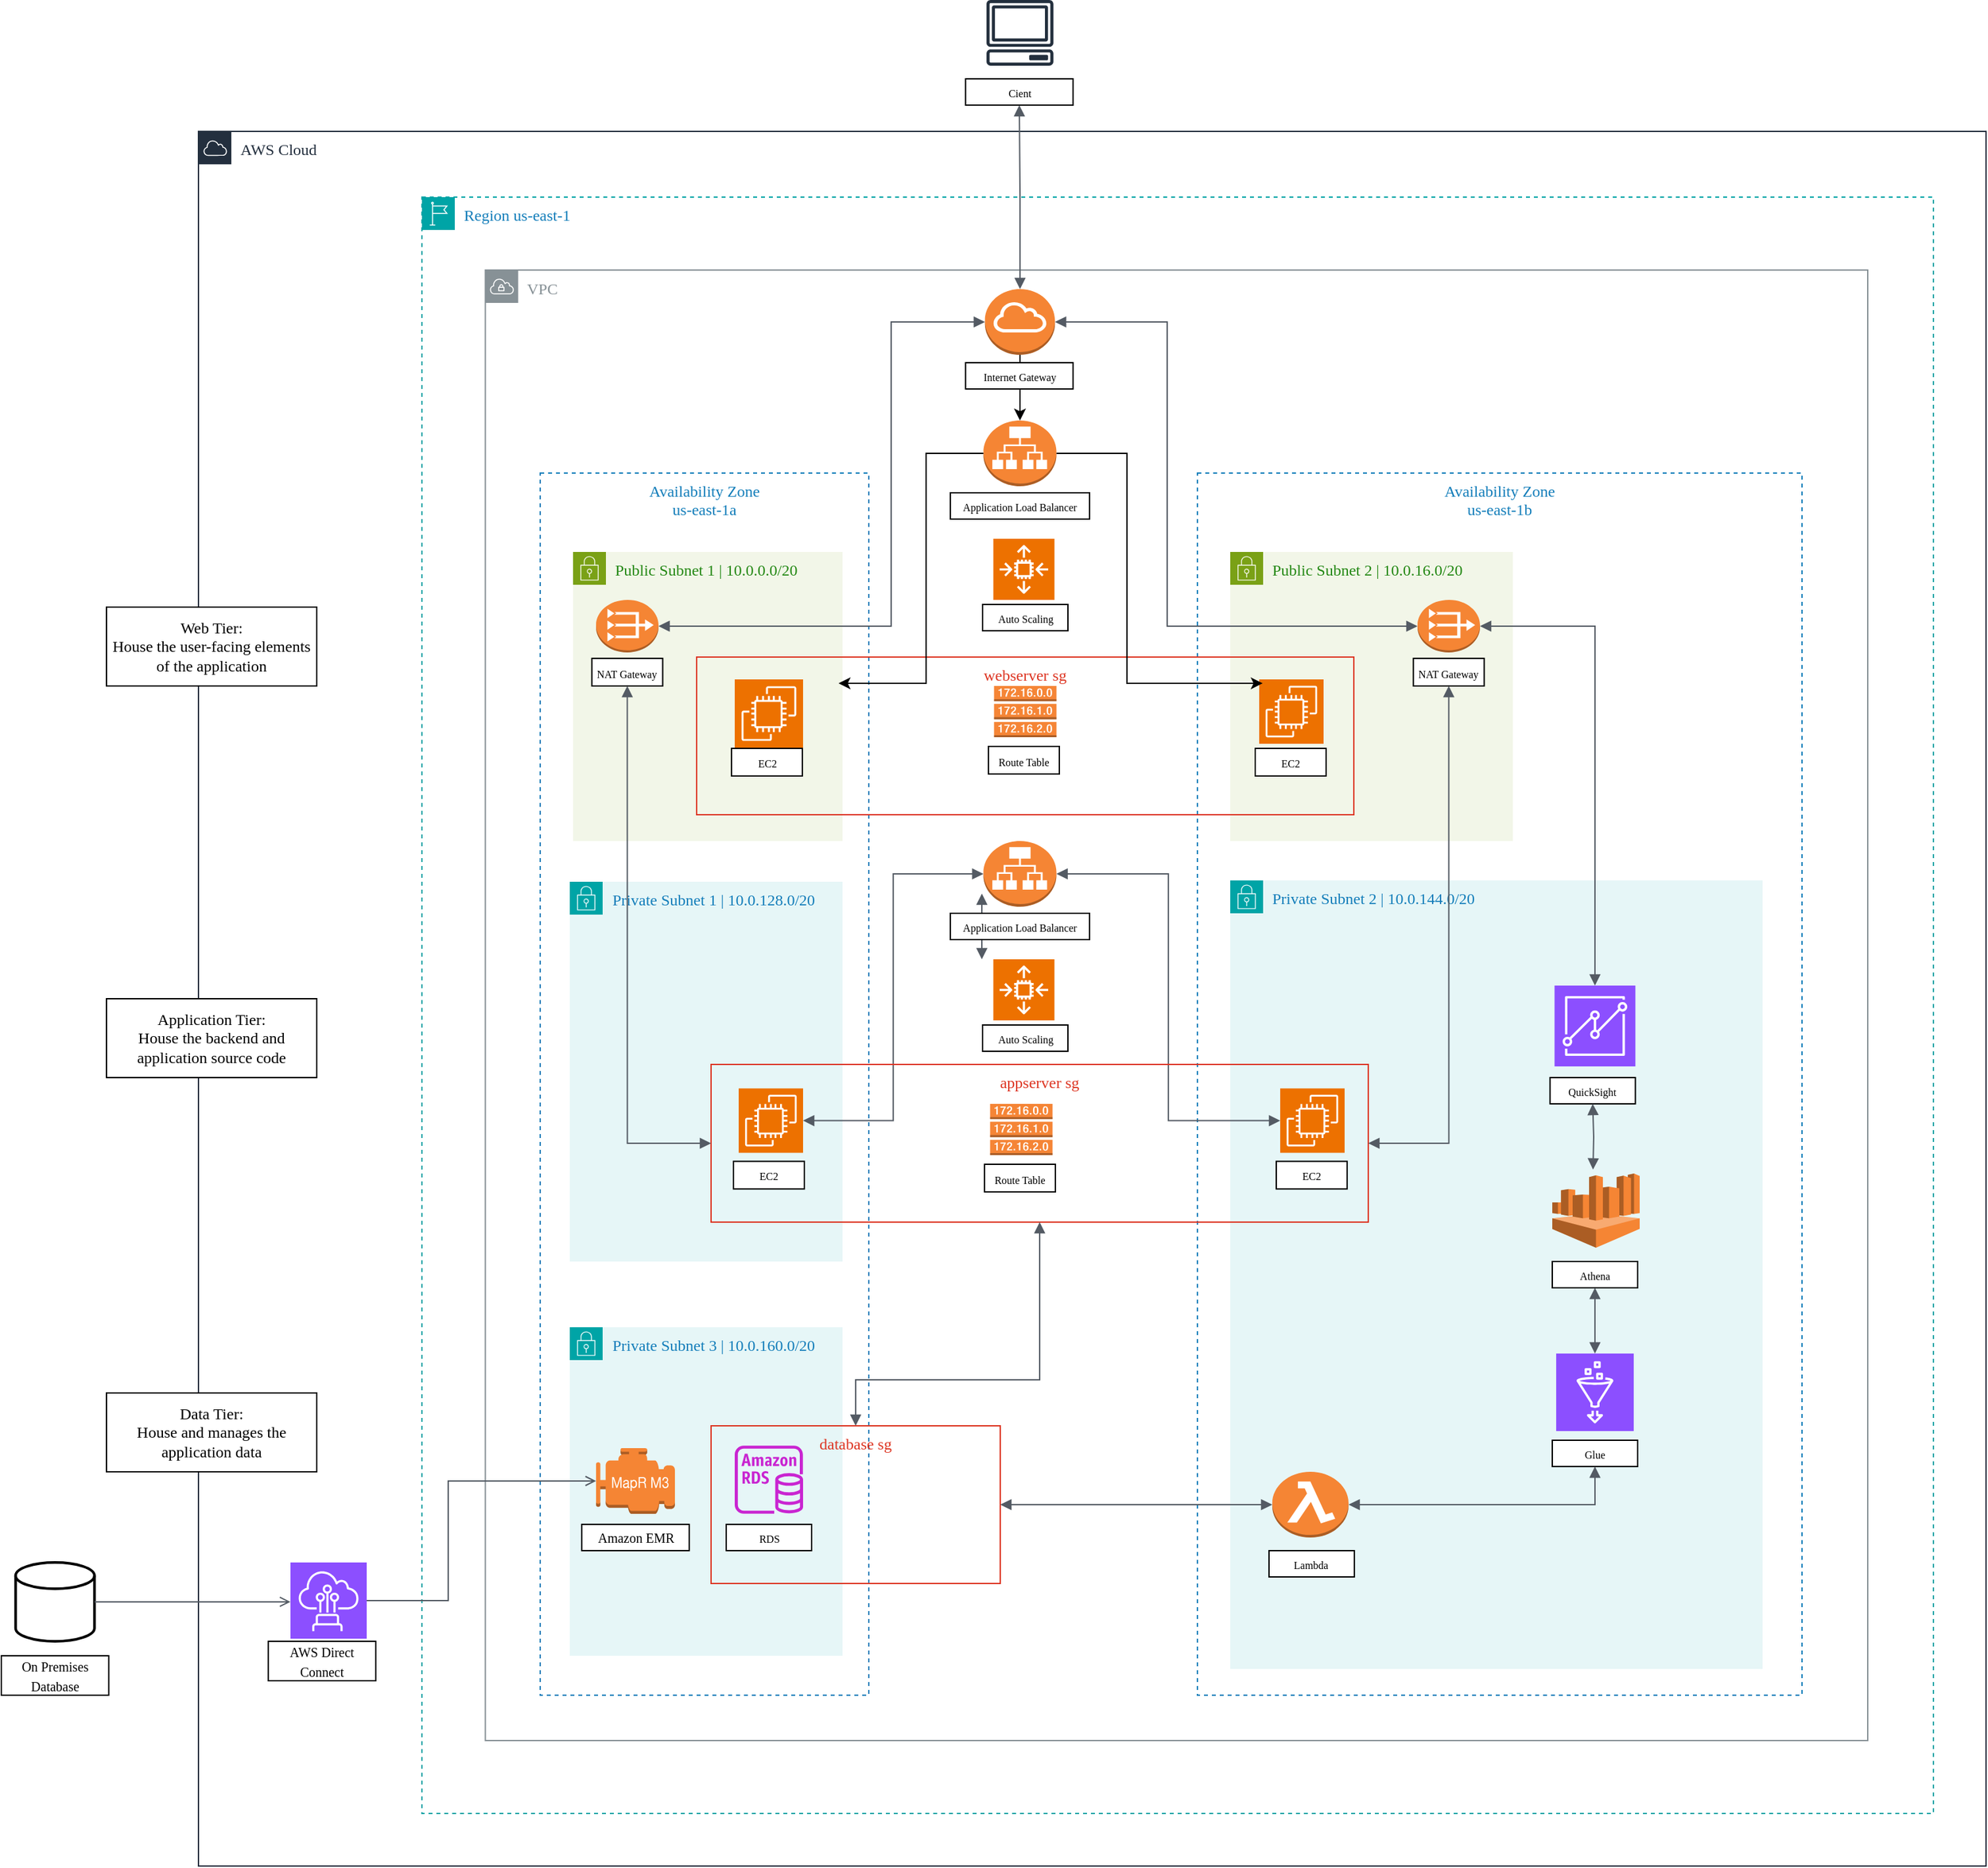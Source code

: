 <mxfile version="22.1.4" type="device">
  <diagram name="第 1 页" id="h9pML_okotI45CstyKE-">
    <mxGraphModel dx="2306" dy="1942" grid="1" gridSize="10" guides="1" tooltips="1" connect="1" arrows="1" fold="1" page="1" pageScale="1" pageWidth="827" pageHeight="1169" math="0" shadow="0">
      <root>
        <mxCell id="0" />
        <mxCell id="1" parent="0" />
        <mxCell id="ggoehrXnPHhGcHxXpkms-3" value="&lt;font face=&quot;Times New Roman&quot;&gt;VPC&lt;/font&gt;" style="sketch=0;outlineConnect=0;gradientColor=none;html=1;whiteSpace=wrap;fontSize=12;fontStyle=0;shape=mxgraph.aws4.group;grIcon=mxgraph.aws4.group_vpc;strokeColor=#879196;fillColor=none;verticalAlign=top;align=left;spacingLeft=30;fontColor=#879196;dashed=0;" vertex="1" parent="1">
          <mxGeometry x="218.25" y="25.5" width="1051.75" height="1119" as="geometry" />
        </mxCell>
        <mxCell id="ggoehrXnPHhGcHxXpkms-1" value="&lt;font face=&quot;Georgia&quot;&gt;AWS Cloud&lt;/font&gt;" style="points=[[0,0],[0.25,0],[0.5,0],[0.75,0],[1,0],[1,0.25],[1,0.5],[1,0.75],[1,1],[0.75,1],[0.5,1],[0.25,1],[0,1],[0,0.75],[0,0.5],[0,0.25]];outlineConnect=0;gradientColor=none;html=1;whiteSpace=wrap;fontSize=12;fontStyle=0;container=1;pointerEvents=0;collapsible=0;recursiveResize=0;shape=mxgraph.aws4.group;grIcon=mxgraph.aws4.group_aws_cloud;strokeColor=#232F3E;fillColor=none;verticalAlign=top;align=left;spacingLeft=30;fontColor=#232F3E;dashed=0;" vertex="1" parent="1">
          <mxGeometry y="-80" width="1360" height="1320" as="geometry" />
        </mxCell>
        <mxCell id="ggoehrXnPHhGcHxXpkms-14" value="&lt;font face=&quot;Georgia&quot;&gt;Web Tier:&lt;br&gt;House the user-facing elements of the application&lt;/font&gt;" style="whiteSpace=wrap;html=1;" vertex="1" parent="ggoehrXnPHhGcHxXpkms-1">
          <mxGeometry x="-70" y="362" width="160" height="60" as="geometry" />
        </mxCell>
        <mxCell id="ggoehrXnPHhGcHxXpkms-20" value="&lt;font face=&quot;Georgia&quot;&gt;Application Tier:&lt;br&gt;House the backend and application source code&lt;/font&gt;" style="whiteSpace=wrap;html=1;" vertex="1" parent="ggoehrXnPHhGcHxXpkms-1">
          <mxGeometry x="-70" y="660" width="160" height="60" as="geometry" />
        </mxCell>
        <mxCell id="ggoehrXnPHhGcHxXpkms-21" value="&lt;font face=&quot;Georgia&quot;&gt;Data Tier:&lt;br&gt;House and manages the application data&lt;/font&gt;" style="whiteSpace=wrap;html=1;" vertex="1" parent="ggoehrXnPHhGcHxXpkms-1">
          <mxGeometry x="-70" y="960" width="160" height="60" as="geometry" />
        </mxCell>
        <mxCell id="ggoehrXnPHhGcHxXpkms-110" value="" style="sketch=0;points=[[0,0,0],[0.25,0,0],[0.5,0,0],[0.75,0,0],[1,0,0],[0,1,0],[0.25,1,0],[0.5,1,0],[0.75,1,0],[1,1,0],[0,0.25,0],[0,0.5,0],[0,0.75,0],[1,0.25,0],[1,0.5,0],[1,0.75,0]];outlineConnect=0;fontColor=#232F3E;fillColor=#8C4FFF;strokeColor=#ffffff;dashed=0;verticalLabelPosition=bottom;verticalAlign=top;align=center;html=1;fontSize=12;fontStyle=0;aspect=fixed;shape=mxgraph.aws4.resourceIcon;resIcon=mxgraph.aws4.direct_connect;" vertex="1" parent="ggoehrXnPHhGcHxXpkms-1">
          <mxGeometry x="70" y="1089" width="58" height="58" as="geometry" />
        </mxCell>
        <mxCell id="ggoehrXnPHhGcHxXpkms-2" value="&lt;font face=&quot;Georgia&quot;&gt;Region us-east-1&lt;/font&gt;" style="points=[[0,0],[0.25,0],[0.5,0],[0.75,0],[1,0],[1,0.25],[1,0.5],[1,0.75],[1,1],[0.75,1],[0.5,1],[0.25,1],[0,1],[0,0.75],[0,0.5],[0,0.25]];outlineConnect=0;gradientColor=none;html=1;whiteSpace=wrap;fontSize=12;fontStyle=0;container=0;pointerEvents=0;collapsible=0;recursiveResize=0;shape=mxgraph.aws4.group;grIcon=mxgraph.aws4.group_region;strokeColor=#00A4A6;fillColor=none;verticalAlign=top;align=left;spacingLeft=30;fontColor=#147EBA;dashed=1;" vertex="1" parent="1">
          <mxGeometry x="170" y="-30" width="1150" height="1230" as="geometry" />
        </mxCell>
        <mxCell id="ggoehrXnPHhGcHxXpkms-92" value="" style="edgeStyle=orthogonalEdgeStyle;html=1;endArrow=block;elbow=vertical;startArrow=block;startFill=1;endFill=1;strokeColor=#545B64;rounded=0;entryX=0.502;entryY=0.75;entryDx=0;entryDy=0;entryPerimeter=0;" edge="1" parent="1">
          <mxGeometry width="100" relative="1" as="geometry">
            <mxPoint x="596" y="550" as="sourcePoint" />
            <mxPoint x="596.02" y="500" as="targetPoint" />
          </mxGeometry>
        </mxCell>
        <mxCell id="ggoehrXnPHhGcHxXpkms-5" value="&lt;font face=&quot;Georgia&quot;&gt;Availability Zone&lt;br&gt;us-east-1a&lt;/font&gt;" style="fillColor=none;strokeColor=#147EBA;dashed=1;verticalAlign=top;fontStyle=0;fontColor=#147EBA;whiteSpace=wrap;html=1;" vertex="1" parent="1">
          <mxGeometry x="260" y="180" width="250" height="930" as="geometry" />
        </mxCell>
        <mxCell id="ggoehrXnPHhGcHxXpkms-7" value="&lt;font face=&quot;Georgia&quot;&gt;Availability Zone&lt;br&gt;us-east-1b&lt;/font&gt;" style="fillColor=none;strokeColor=#147EBA;dashed=1;verticalAlign=top;fontStyle=0;fontColor=#147EBA;whiteSpace=wrap;html=1;" vertex="1" parent="1">
          <mxGeometry x="760" y="180" width="460" height="930" as="geometry" />
        </mxCell>
        <mxCell id="ggoehrXnPHhGcHxXpkms-8" value="&lt;font face=&quot;Georgia&quot;&gt;Public Subnet 2 | 10.0.16.0/20&lt;/font&gt;" style="points=[[0,0],[0.25,0],[0.5,0],[0.75,0],[1,0],[1,0.25],[1,0.5],[1,0.75],[1,1],[0.75,1],[0.5,1],[0.25,1],[0,1],[0,0.75],[0,0.5],[0,0.25]];outlineConnect=0;gradientColor=none;html=1;whiteSpace=wrap;fontSize=12;fontStyle=0;container=1;pointerEvents=0;collapsible=0;recursiveResize=0;shape=mxgraph.aws4.group;grIcon=mxgraph.aws4.group_security_group;grStroke=0;strokeColor=#7AA116;fillColor=#F2F6E8;verticalAlign=top;align=left;spacingLeft=30;fontColor=#248814;dashed=0;" vertex="1" parent="1">
          <mxGeometry x="785" y="240" width="215" height="220" as="geometry" />
        </mxCell>
        <mxCell id="ggoehrXnPHhGcHxXpkms-63" value="&lt;font style=&quot;font-size: 8px;&quot; face=&quot;Georgia&quot;&gt;NAT Gateway&lt;/font&gt;" style="whiteSpace=wrap;html=1;" vertex="1" parent="ggoehrXnPHhGcHxXpkms-8">
          <mxGeometry x="139.3" y="81" width="53.9" height="21" as="geometry" />
        </mxCell>
        <mxCell id="ggoehrXnPHhGcHxXpkms-69" value="&lt;font style=&quot;font-size: 8px;&quot; face=&quot;Georgia&quot;&gt;EC2&lt;/font&gt;" style="whiteSpace=wrap;html=1;" vertex="1" parent="ggoehrXnPHhGcHxXpkms-8">
          <mxGeometry x="19" y="149.5" width="53.9" height="21" as="geometry" />
        </mxCell>
        <mxCell id="ggoehrXnPHhGcHxXpkms-10" value="&lt;font face=&quot;Georgia&quot;&gt;Private Subnet 1 | 10.0.128.0/20&lt;/font&gt;" style="points=[[0,0],[0.25,0],[0.5,0],[0.75,0],[1,0],[1,0.25],[1,0.5],[1,0.75],[1,1],[0.75,1],[0.5,1],[0.25,1],[0,1],[0,0.75],[0,0.5],[0,0.25]];outlineConnect=0;gradientColor=none;html=1;whiteSpace=wrap;fontSize=12;fontStyle=0;container=1;pointerEvents=0;collapsible=0;recursiveResize=0;shape=mxgraph.aws4.group;grIcon=mxgraph.aws4.group_security_group;grStroke=0;strokeColor=#00A4A6;fillColor=#E6F6F7;verticalAlign=top;align=left;spacingLeft=30;fontColor=#147EBA;dashed=0;" vertex="1" parent="1">
          <mxGeometry x="282.5" y="491" width="207.5" height="289" as="geometry" />
        </mxCell>
        <mxCell id="ggoehrXnPHhGcHxXpkms-86" value="&lt;font style=&quot;font-size: 8px;&quot; face=&quot;Georgia&quot;&gt;EC2&lt;/font&gt;" style="whiteSpace=wrap;html=1;" vertex="1" parent="ggoehrXnPHhGcHxXpkms-10">
          <mxGeometry x="124.55" y="212.75" width="53.9" height="21" as="geometry" />
        </mxCell>
        <mxCell id="ggoehrXnPHhGcHxXpkms-12" value="&lt;font face=&quot;Georgia&quot;&gt;Private Subnet 2 | 10.0.144.0/20&lt;/font&gt;" style="points=[[0,0],[0.25,0],[0.5,0],[0.75,0],[1,0],[1,0.25],[1,0.5],[1,0.75],[1,1],[0.75,1],[0.5,1],[0.25,1],[0,1],[0,0.75],[0,0.5],[0,0.25]];outlineConnect=0;gradientColor=none;html=1;whiteSpace=wrap;fontSize=12;fontStyle=0;container=1;pointerEvents=0;collapsible=0;recursiveResize=0;shape=mxgraph.aws4.group;grIcon=mxgraph.aws4.group_security_group;grStroke=0;strokeColor=#00A4A6;fillColor=#E6F6F7;verticalAlign=top;align=left;spacingLeft=30;fontColor=#147EBA;dashed=0;" vertex="1" parent="1">
          <mxGeometry x="785" y="490" width="405" height="600" as="geometry" />
        </mxCell>
        <mxCell id="ggoehrXnPHhGcHxXpkms-119" value="" style="outlineConnect=0;dashed=0;verticalLabelPosition=bottom;verticalAlign=top;align=center;html=1;shape=mxgraph.aws3.lambda_function;fillColor=#F58534;gradientColor=none;" vertex="1" parent="ggoehrXnPHhGcHxXpkms-12">
          <mxGeometry x="32" y="450" width="58" height="50" as="geometry" />
        </mxCell>
        <mxCell id="ggoehrXnPHhGcHxXpkms-126" value="&lt;font face=&quot;Georgia&quot;&gt;&lt;span style=&quot;font-size: 8px;&quot;&gt;Glue&lt;/span&gt;&lt;/font&gt;" style="whiteSpace=wrap;html=1;" vertex="1" parent="ggoehrXnPHhGcHxXpkms-12">
          <mxGeometry x="245.0" y="426" width="64.93" height="20" as="geometry" />
        </mxCell>
        <mxCell id="ggoehrXnPHhGcHxXpkms-127" value="&lt;font face=&quot;Georgia&quot;&gt;&lt;span style=&quot;font-size: 8px;&quot;&gt;Athena&lt;/span&gt;&lt;/font&gt;" style="whiteSpace=wrap;html=1;" vertex="1" parent="ggoehrXnPHhGcHxXpkms-12">
          <mxGeometry x="245" y="290" width="64.93" height="20" as="geometry" />
        </mxCell>
        <mxCell id="ggoehrXnPHhGcHxXpkms-123" value="" style="sketch=0;points=[[0,0,0],[0.25,0,0],[0.5,0,0],[0.75,0,0],[1,0,0],[0,1,0],[0.25,1,0],[0.5,1,0],[0.75,1,0],[1,1,0],[0,0.25,0],[0,0.5,0],[0,0.75,0],[1,0.25,0],[1,0.5,0],[1,0.75,0]];outlineConnect=0;fontColor=#232F3E;fillColor=#8C4FFF;strokeColor=#ffffff;dashed=0;verticalLabelPosition=bottom;verticalAlign=top;align=center;html=1;fontSize=12;fontStyle=0;aspect=fixed;shape=mxgraph.aws4.resourceIcon;resIcon=mxgraph.aws4.quicksight;" vertex="1" parent="ggoehrXnPHhGcHxXpkms-12">
          <mxGeometry x="246.72" y="80" width="61.5" height="61.5" as="geometry" />
        </mxCell>
        <mxCell id="ggoehrXnPHhGcHxXpkms-129" value="&lt;font face=&quot;Georgia&quot;&gt;&lt;span style=&quot;font-size: 8px;&quot;&gt;QuickSight&lt;/span&gt;&lt;/font&gt;" style="whiteSpace=wrap;html=1;" vertex="1" parent="ggoehrXnPHhGcHxXpkms-12">
          <mxGeometry x="243.29" y="150" width="64.93" height="20" as="geometry" />
        </mxCell>
        <mxCell id="ggoehrXnPHhGcHxXpkms-134" value="" style="edgeStyle=orthogonalEdgeStyle;html=1;endArrow=block;elbow=vertical;startArrow=block;startFill=1;endFill=1;strokeColor=#545B64;rounded=0;entryX=1;entryY=0.5;entryDx=0;entryDy=0;entryPerimeter=0;exitX=0.5;exitY=1;exitDx=0;exitDy=0;" edge="1" parent="ggoehrXnPHhGcHxXpkms-12" source="ggoehrXnPHhGcHxXpkms-126" target="ggoehrXnPHhGcHxXpkms-119">
          <mxGeometry width="100" relative="1" as="geometry">
            <mxPoint x="275" y="528" as="sourcePoint" />
            <mxPoint x="160" y="383" as="targetPoint" />
            <Array as="points">
              <mxPoint x="278" y="475" />
            </Array>
          </mxGeometry>
        </mxCell>
        <mxCell id="ggoehrXnPHhGcHxXpkms-22" value="&lt;font face=&quot;Georgia&quot;&gt;Private Subnet 3 | 10.0.160.0/20&lt;/font&gt;" style="points=[[0,0],[0.25,0],[0.5,0],[0.75,0],[1,0],[1,0.25],[1,0.5],[1,0.75],[1,1],[0.75,1],[0.5,1],[0.25,1],[0,1],[0,0.75],[0,0.5],[0,0.25]];outlineConnect=0;gradientColor=none;html=1;whiteSpace=wrap;fontSize=12;fontStyle=0;container=1;pointerEvents=0;collapsible=0;recursiveResize=0;shape=mxgraph.aws4.group;grIcon=mxgraph.aws4.group_security_group;grStroke=0;strokeColor=#00A4A6;fillColor=#E6F6F7;verticalAlign=top;align=left;spacingLeft=30;fontColor=#147EBA;dashed=0;" vertex="1" parent="1">
          <mxGeometry x="282.5" y="830" width="207.5" height="250" as="geometry" />
        </mxCell>
        <mxCell id="ggoehrXnPHhGcHxXpkms-46" value="" style="sketch=0;points=[[0,0,0],[0.25,0,0],[0.5,0,0],[0.75,0,0],[1,0,0],[0,1,0],[0.25,1,0],[0.5,1,0],[0.75,1,0],[1,1,0],[0,0.25,0],[0,0.5,0],[0,0.75,0],[1,0.25,0],[1,0.5,0],[1,0.75,0]];outlineConnect=0;fontColor=#232F3E;fillColor=#ED7100;strokeColor=#ffffff;dashed=0;verticalLabelPosition=bottom;verticalAlign=top;align=center;html=1;fontSize=12;fontStyle=0;aspect=fixed;shape=mxgraph.aws4.resourceIcon;resIcon=mxgraph.aws4.auto_scaling2;" vertex="1" parent="1">
          <mxGeometry x="604.75" y="230" width="46.5" height="46.5" as="geometry" />
        </mxCell>
        <mxCell id="ggoehrXnPHhGcHxXpkms-51" value="" style="outlineConnect=0;dashed=0;verticalLabelPosition=bottom;verticalAlign=top;align=center;html=1;shape=mxgraph.aws3.internet_gateway;fillColor=#F58534;gradientColor=none;" vertex="1" parent="1">
          <mxGeometry x="598.38" y="40" width="53.25" height="50" as="geometry" />
        </mxCell>
        <mxCell id="ggoehrXnPHhGcHxXpkms-52" value="" style="outlineConnect=0;dashed=0;verticalLabelPosition=bottom;verticalAlign=top;align=center;html=1;shape=mxgraph.aws3.application_load_balancer;fillColor=#F58534;gradientColor=none;" vertex="1" parent="1">
          <mxGeometry x="597.22" y="140" width="55.56" height="50" as="geometry" />
        </mxCell>
        <mxCell id="ggoehrXnPHhGcHxXpkms-53" style="edgeStyle=orthogonalEdgeStyle;rounded=0;orthogonalLoop=1;jettySize=auto;html=1;exitX=0.5;exitY=1;exitDx=0;exitDy=0;exitPerimeter=0;entryX=0.5;entryY=0;entryDx=0;entryDy=0;entryPerimeter=0;" edge="1" parent="1" source="ggoehrXnPHhGcHxXpkms-51" target="ggoehrXnPHhGcHxXpkms-52">
          <mxGeometry relative="1" as="geometry" />
        </mxCell>
        <mxCell id="ggoehrXnPHhGcHxXpkms-56" value="&lt;font style=&quot;font-size: 8px;&quot; face=&quot;Georgia&quot;&gt;Internet Gateway&lt;/font&gt;" style="whiteSpace=wrap;html=1;" vertex="1" parent="1">
          <mxGeometry x="583.63" y="96" width="81.75" height="20" as="geometry" />
        </mxCell>
        <mxCell id="ggoehrXnPHhGcHxXpkms-57" value="&lt;font style=&quot;font-size: 8px;&quot; face=&quot;Georgia&quot;&gt;Application Load Balancer&lt;/font&gt;" style="whiteSpace=wrap;html=1;" vertex="1" parent="1">
          <mxGeometry x="572.07" y="195" width="105.87" height="20" as="geometry" />
        </mxCell>
        <mxCell id="ggoehrXnPHhGcHxXpkms-58" value="&lt;font style=&quot;font-size: 8px;&quot; face=&quot;Georgia&quot;&gt;Auto Scaling&lt;/font&gt;" style="whiteSpace=wrap;html=1;" vertex="1" parent="1">
          <mxGeometry x="596.57" y="280" width="64.93" height="20" as="geometry" />
        </mxCell>
        <mxCell id="ggoehrXnPHhGcHxXpkms-45" value="" style="outlineConnect=0;dashed=0;verticalLabelPosition=bottom;verticalAlign=top;align=center;html=1;shape=mxgraph.aws3.route_table;fillColor=#F58536;gradientColor=none;" vertex="1" parent="1">
          <mxGeometry x="605.28" y="342" width="47.5" height="39" as="geometry" />
        </mxCell>
        <mxCell id="ggoehrXnPHhGcHxXpkms-59" value="&lt;font style=&quot;font-size: 8px;&quot; face=&quot;Georgia&quot;&gt;Route Table&lt;/font&gt;" style="whiteSpace=wrap;html=1;" vertex="1" parent="1">
          <mxGeometry x="601.05" y="388" width="53.9" height="21" as="geometry" />
        </mxCell>
        <mxCell id="ggoehrXnPHhGcHxXpkms-42" value="&lt;font face=&quot;Georgia&quot;&gt;Public Subnet 1 | 10.0.0.0/20&lt;/font&gt;" style="points=[[0,0],[0.25,0],[0.5,0],[0.75,0],[1,0],[1,0.25],[1,0.5],[1,0.75],[1,1],[0.75,1],[0.5,1],[0.25,1],[0,1],[0,0.75],[0,0.5],[0,0.25]];outlineConnect=0;gradientColor=none;html=1;whiteSpace=wrap;fontSize=12;fontStyle=0;container=1;pointerEvents=0;collapsible=0;recursiveResize=0;shape=mxgraph.aws4.group;grIcon=mxgraph.aws4.group_security_group;grStroke=0;strokeColor=#7AA116;fillColor=#F2F6E8;verticalAlign=top;align=left;spacingLeft=30;fontColor=#248814;dashed=0;" vertex="1" parent="1">
          <mxGeometry x="285" y="240" width="205" height="220" as="geometry" />
        </mxCell>
        <mxCell id="ggoehrXnPHhGcHxXpkms-68" value="&lt;font style=&quot;font-size: 8px;&quot; face=&quot;Georgia&quot;&gt;EC2&lt;/font&gt;" style="whiteSpace=wrap;html=1;" vertex="1" parent="ggoehrXnPHhGcHxXpkms-42">
          <mxGeometry x="120.55" y="149.5" width="53.9" height="21" as="geometry" />
        </mxCell>
        <mxCell id="ggoehrXnPHhGcHxXpkms-41" value="&lt;font face=&quot;Georgia&quot;&gt;webserver sg&lt;/font&gt;" style="fillColor=none;strokeColor=#DD3522;verticalAlign=top;fontStyle=0;fontColor=#DD3522;whiteSpace=wrap;html=1;" vertex="1" parent="ggoehrXnPHhGcHxXpkms-42">
          <mxGeometry x="94.02" y="80" width="500" height="120" as="geometry" />
        </mxCell>
        <mxCell id="ggoehrXnPHhGcHxXpkms-62" value="&lt;font style=&quot;font-size: 8px;&quot; face=&quot;Georgia&quot;&gt;NAT Gateway&lt;/font&gt;" style="whiteSpace=wrap;html=1;" vertex="1" parent="1">
          <mxGeometry x="299.3" y="321" width="53.9" height="21" as="geometry" />
        </mxCell>
        <mxCell id="ggoehrXnPHhGcHxXpkms-49" value="" style="sketch=0;points=[[0,0,0],[0.25,0,0],[0.5,0,0],[0.75,0,0],[1,0,0],[0,1,0],[0.25,1,0],[0.5,1,0],[0.75,1,0],[1,1,0],[0,0.25,0],[0,0.5,0],[0,0.75,0],[1,0.25,0],[1,0.5,0],[1,0.75,0]];outlineConnect=0;fontColor=#232F3E;fillColor=#ED7100;strokeColor=#ffffff;dashed=0;verticalLabelPosition=bottom;verticalAlign=top;align=center;html=1;fontSize=12;fontStyle=0;aspect=fixed;shape=mxgraph.aws4.resourceIcon;resIcon=mxgraph.aws4.ec2;" vertex="1" parent="1">
          <mxGeometry x="408" y="337" width="52" height="52" as="geometry" />
        </mxCell>
        <mxCell id="ggoehrXnPHhGcHxXpkms-60" value="" style="outlineConnect=0;dashed=0;verticalLabelPosition=bottom;verticalAlign=top;align=center;html=1;shape=mxgraph.aws3.vpc_nat_gateway;fillColor=#F58534;gradientColor=none;" vertex="1" parent="1">
          <mxGeometry x="302.5" y="276.5" width="47.5" height="40" as="geometry" />
        </mxCell>
        <mxCell id="ggoehrXnPHhGcHxXpkms-61" value="" style="outlineConnect=0;dashed=0;verticalLabelPosition=bottom;verticalAlign=top;align=center;html=1;shape=mxgraph.aws3.vpc_nat_gateway;fillColor=#F58534;gradientColor=none;" vertex="1" parent="1">
          <mxGeometry x="927.5" y="276.5" width="47.5" height="40" as="geometry" />
        </mxCell>
        <mxCell id="ggoehrXnPHhGcHxXpkms-50" value="" style="sketch=0;points=[[0,0,0],[0.25,0,0],[0.5,0,0],[0.75,0,0],[1,0,0],[0,1,0],[0.25,1,0],[0.5,1,0],[0.75,1,0],[1,1,0],[0,0.25,0],[0,0.5,0],[0,0.75,0],[1,0.25,0],[1,0.5,0],[1,0.75,0]];outlineConnect=0;fontColor=#232F3E;fillColor=#ED7100;strokeColor=#ffffff;dashed=0;verticalLabelPosition=bottom;verticalAlign=top;align=center;html=1;fontSize=12;fontStyle=0;aspect=fixed;shape=mxgraph.aws4.resourceIcon;resIcon=mxgraph.aws4.ec2;" vertex="1" parent="1">
          <mxGeometry x="807" y="337" width="49" height="49" as="geometry" />
        </mxCell>
        <mxCell id="ggoehrXnPHhGcHxXpkms-71" style="edgeStyle=orthogonalEdgeStyle;rounded=0;orthogonalLoop=1;jettySize=auto;html=1;entryX=0.908;entryY=0.172;entryDx=0;entryDy=0;entryPerimeter=0;" edge="1" parent="1" source="ggoehrXnPHhGcHxXpkms-52" target="ggoehrXnPHhGcHxXpkms-5">
          <mxGeometry relative="1" as="geometry" />
        </mxCell>
        <mxCell id="ggoehrXnPHhGcHxXpkms-72" style="edgeStyle=orthogonalEdgeStyle;rounded=0;orthogonalLoop=1;jettySize=auto;html=1;exitX=1;exitY=0.5;exitDx=0;exitDy=0;exitPerimeter=0;entryX=0.108;entryY=0.172;entryDx=0;entryDy=0;entryPerimeter=0;" edge="1" parent="1" source="ggoehrXnPHhGcHxXpkms-52" target="ggoehrXnPHhGcHxXpkms-7">
          <mxGeometry relative="1" as="geometry" />
        </mxCell>
        <mxCell id="ggoehrXnPHhGcHxXpkms-76" value="" style="edgeStyle=orthogonalEdgeStyle;html=1;endArrow=block;elbow=vertical;startArrow=block;startFill=1;endFill=1;strokeColor=#545B64;rounded=0;entryX=0;entryY=0.5;entryDx=0;entryDy=0;entryPerimeter=0;" edge="1" parent="1" source="ggoehrXnPHhGcHxXpkms-60" target="ggoehrXnPHhGcHxXpkms-51">
          <mxGeometry width="100" relative="1" as="geometry">
            <mxPoint x="537" y="270" as="sourcePoint" />
            <mxPoint x="637" y="270" as="targetPoint" />
            <Array as="points">
              <mxPoint x="527" y="297" />
              <mxPoint x="527" y="65" />
            </Array>
          </mxGeometry>
        </mxCell>
        <mxCell id="ggoehrXnPHhGcHxXpkms-77" value="" style="edgeStyle=orthogonalEdgeStyle;html=1;endArrow=block;elbow=vertical;startArrow=block;startFill=1;endFill=1;strokeColor=#545B64;rounded=0;entryX=0;entryY=0.5;entryDx=0;entryDy=0;entryPerimeter=0;exitX=1;exitY=0.5;exitDx=0;exitDy=0;exitPerimeter=0;" edge="1" parent="1" source="ggoehrXnPHhGcHxXpkms-51" target="ggoehrXnPHhGcHxXpkms-61">
          <mxGeometry width="100" relative="1" as="geometry">
            <mxPoint x="537" y="270" as="sourcePoint" />
            <mxPoint x="637" y="270" as="targetPoint" />
            <Array as="points">
              <mxPoint x="737" y="65" />
              <mxPoint x="737" y="297" />
            </Array>
          </mxGeometry>
        </mxCell>
        <mxCell id="ggoehrXnPHhGcHxXpkms-78" value="" style="sketch=0;points=[[0,0,0],[0.25,0,0],[0.5,0,0],[0.75,0,0],[1,0,0],[0,1,0],[0.25,1,0],[0.5,1,0],[0.75,1,0],[1,1,0],[0,0.25,0],[0,0.5,0],[0,0.75,0],[1,0.25,0],[1,0.5,0],[1,0.75,0]];outlineConnect=0;fontColor=#232F3E;fillColor=#ED7100;strokeColor=#ffffff;dashed=0;verticalLabelPosition=bottom;verticalAlign=top;align=center;html=1;fontSize=12;fontStyle=0;aspect=fixed;shape=mxgraph.aws4.resourceIcon;resIcon=mxgraph.aws4.auto_scaling2;" vertex="1" parent="1">
          <mxGeometry x="604.74" y="550" width="46.5" height="46.5" as="geometry" />
        </mxCell>
        <mxCell id="ggoehrXnPHhGcHxXpkms-79" value="" style="outlineConnect=0;dashed=0;verticalLabelPosition=bottom;verticalAlign=top;align=center;html=1;shape=mxgraph.aws3.application_load_balancer;fillColor=#F58534;gradientColor=none;" vertex="1" parent="1">
          <mxGeometry x="597.21" y="460" width="55.56" height="50" as="geometry" />
        </mxCell>
        <mxCell id="ggoehrXnPHhGcHxXpkms-80" value="&lt;font style=&quot;font-size: 8px;&quot; face=&quot;Georgia&quot;&gt;Application Load Balancer&lt;/font&gt;" style="whiteSpace=wrap;html=1;" vertex="1" parent="1">
          <mxGeometry x="572.06" y="515" width="105.87" height="20" as="geometry" />
        </mxCell>
        <mxCell id="ggoehrXnPHhGcHxXpkms-81" value="&lt;font style=&quot;font-size: 8px;&quot; face=&quot;Georgia&quot;&gt;Auto Scaling&lt;/font&gt;" style="whiteSpace=wrap;html=1;" vertex="1" parent="1">
          <mxGeometry x="596.56" y="600" width="64.93" height="20" as="geometry" />
        </mxCell>
        <mxCell id="ggoehrXnPHhGcHxXpkms-82" value="" style="outlineConnect=0;dashed=0;verticalLabelPosition=bottom;verticalAlign=top;align=center;html=1;shape=mxgraph.aws3.route_table;fillColor=#F58536;gradientColor=none;" vertex="1" parent="1">
          <mxGeometry x="602.28" y="660" width="47.5" height="39" as="geometry" />
        </mxCell>
        <mxCell id="ggoehrXnPHhGcHxXpkms-83" value="&lt;font style=&quot;font-size: 8px;&quot; face=&quot;Georgia&quot;&gt;Route Table&lt;/font&gt;" style="whiteSpace=wrap;html=1;" vertex="1" parent="1">
          <mxGeometry x="598.05" y="706" width="53.9" height="21" as="geometry" />
        </mxCell>
        <mxCell id="ggoehrXnPHhGcHxXpkms-85" value="" style="sketch=0;points=[[0,0,0],[0.25,0,0],[0.5,0,0],[0.75,0,0],[1,0,0],[0,1,0],[0.25,1,0],[0.5,1,0],[0.75,1,0],[1,1,0],[0,0.25,0],[0,0.5,0],[0,0.75,0],[1,0.25,0],[1,0.5,0],[1,0.75,0]];outlineConnect=0;fontColor=#232F3E;fillColor=#ED7100;strokeColor=#ffffff;dashed=0;verticalLabelPosition=bottom;verticalAlign=top;align=center;html=1;fontSize=12;fontStyle=0;aspect=fixed;shape=mxgraph.aws4.resourceIcon;resIcon=mxgraph.aws4.ec2;" vertex="1" parent="1">
          <mxGeometry x="823" y="648.25" width="49" height="49" as="geometry" />
        </mxCell>
        <mxCell id="ggoehrXnPHhGcHxXpkms-87" value="&lt;font style=&quot;font-size: 8px;&quot; face=&quot;Georgia&quot;&gt;EC2&lt;/font&gt;" style="whiteSpace=wrap;html=1;" vertex="1" parent="1">
          <mxGeometry x="820" y="703.75" width="53.9" height="21" as="geometry" />
        </mxCell>
        <mxCell id="ggoehrXnPHhGcHxXpkms-94" value="" style="edgeStyle=orthogonalEdgeStyle;html=1;endArrow=block;elbow=vertical;startArrow=block;startFill=1;endFill=1;strokeColor=#545B64;rounded=0;entryX=0;entryY=0.5;entryDx=0;entryDy=0;entryPerimeter=0;exitX=1;exitY=0.5;exitDx=0;exitDy=0;exitPerimeter=0;" edge="1" parent="1" source="ggoehrXnPHhGcHxXpkms-84" target="ggoehrXnPHhGcHxXpkms-79">
          <mxGeometry width="100" relative="1" as="geometry">
            <mxPoint x="580" y="540" as="sourcePoint" />
            <mxPoint x="680" y="540" as="targetPoint" />
          </mxGeometry>
        </mxCell>
        <mxCell id="ggoehrXnPHhGcHxXpkms-95" value="" style="edgeStyle=orthogonalEdgeStyle;html=1;endArrow=block;elbow=vertical;startArrow=block;startFill=1;endFill=1;strokeColor=#545B64;rounded=0;exitX=1;exitY=0.5;exitDx=0;exitDy=0;exitPerimeter=0;entryX=0;entryY=0.5;entryDx=0;entryDy=0;entryPerimeter=0;" edge="1" parent="1" source="ggoehrXnPHhGcHxXpkms-79" target="ggoehrXnPHhGcHxXpkms-85">
          <mxGeometry width="100" relative="1" as="geometry">
            <mxPoint x="580" y="540" as="sourcePoint" />
            <mxPoint x="680" y="540" as="targetPoint" />
          </mxGeometry>
        </mxCell>
        <mxCell id="ggoehrXnPHhGcHxXpkms-96" value="&lt;font face=&quot;Georgia&quot;&gt;appserver sg&lt;/font&gt;" style="fillColor=none;strokeColor=#DD3522;verticalAlign=top;fontStyle=0;fontColor=#DD3522;whiteSpace=wrap;html=1;" vertex="1" parent="1">
          <mxGeometry x="390" y="630" width="500" height="120" as="geometry" />
        </mxCell>
        <mxCell id="ggoehrXnPHhGcHxXpkms-84" value="" style="sketch=0;points=[[0,0,0],[0.25,0,0],[0.5,0,0],[0.75,0,0],[1,0,0],[0,1,0],[0.25,1,0],[0.5,1,0],[0.75,1,0],[1,1,0],[0,0.25,0],[0,0.5,0],[0,0.75,0],[1,0.25,0],[1,0.5,0],[1,0.75,0]];outlineConnect=0;fontColor=#232F3E;fillColor=#ED7100;strokeColor=#ffffff;dashed=0;verticalLabelPosition=bottom;verticalAlign=top;align=center;html=1;fontSize=12;fontStyle=0;aspect=fixed;shape=mxgraph.aws4.resourceIcon;resIcon=mxgraph.aws4.ec2;" vertex="1" parent="1">
          <mxGeometry x="411" y="648.25" width="49" height="49" as="geometry" />
        </mxCell>
        <mxCell id="ggoehrXnPHhGcHxXpkms-97" value="" style="edgeStyle=orthogonalEdgeStyle;html=1;endArrow=block;elbow=vertical;startArrow=block;startFill=1;endFill=1;strokeColor=#545B64;rounded=0;exitX=0.5;exitY=1;exitDx=0;exitDy=0;entryX=0;entryY=0.5;entryDx=0;entryDy=0;" edge="1" parent="1" source="ggoehrXnPHhGcHxXpkms-62" target="ggoehrXnPHhGcHxXpkms-96">
          <mxGeometry width="100" relative="1" as="geometry">
            <mxPoint x="580" y="570" as="sourcePoint" />
            <mxPoint x="680" y="570" as="targetPoint" />
          </mxGeometry>
        </mxCell>
        <mxCell id="ggoehrXnPHhGcHxXpkms-98" value="" style="edgeStyle=orthogonalEdgeStyle;html=1;endArrow=block;elbow=vertical;startArrow=block;startFill=1;endFill=1;strokeColor=#545B64;rounded=0;exitX=1;exitY=0.5;exitDx=0;exitDy=0;entryX=0.5;entryY=1;entryDx=0;entryDy=0;" edge="1" parent="1" source="ggoehrXnPHhGcHxXpkms-96" target="ggoehrXnPHhGcHxXpkms-63">
          <mxGeometry width="100" relative="1" as="geometry">
            <mxPoint x="580" y="570" as="sourcePoint" />
            <mxPoint x="680" y="570" as="targetPoint" />
            <Array as="points" />
          </mxGeometry>
        </mxCell>
        <mxCell id="ggoehrXnPHhGcHxXpkms-100" value="" style="sketch=0;outlineConnect=0;fontColor=#232F3E;gradientColor=none;fillColor=#C925D1;strokeColor=none;dashed=0;verticalLabelPosition=bottom;verticalAlign=top;align=center;html=1;fontSize=12;fontStyle=0;aspect=fixed;pointerEvents=1;shape=mxgraph.aws4.rds_instance;" vertex="1" parent="1">
          <mxGeometry x="408" y="920" width="52" height="52" as="geometry" />
        </mxCell>
        <mxCell id="ggoehrXnPHhGcHxXpkms-102" value="&lt;font style=&quot;font-size: 8px;&quot; face=&quot;Georgia&quot;&gt;RDS&lt;/font&gt;" style="whiteSpace=wrap;html=1;" vertex="1" parent="1">
          <mxGeometry x="401.54" y="980" width="64.93" height="20" as="geometry" />
        </mxCell>
        <mxCell id="ggoehrXnPHhGcHxXpkms-104" value="&lt;font face=&quot;Georgia&quot;&gt;database sg&lt;/font&gt;" style="fillColor=none;strokeColor=#DD3522;verticalAlign=top;fontStyle=0;fontColor=#DD3522;whiteSpace=wrap;html=1;" vertex="1" parent="1">
          <mxGeometry x="390" y="905" width="220" height="120" as="geometry" />
        </mxCell>
        <mxCell id="ggoehrXnPHhGcHxXpkms-105" value="" style="edgeStyle=orthogonalEdgeStyle;html=1;endArrow=block;elbow=vertical;startArrow=block;startFill=1;endFill=1;strokeColor=#545B64;rounded=0;exitX=0.5;exitY=0;exitDx=0;exitDy=0;entryX=0.5;entryY=1;entryDx=0;entryDy=0;" edge="1" parent="1" source="ggoehrXnPHhGcHxXpkms-104" target="ggoehrXnPHhGcHxXpkms-96">
          <mxGeometry width="100" relative="1" as="geometry">
            <mxPoint x="580" y="760" as="sourcePoint" />
            <mxPoint x="680" y="760" as="targetPoint" />
            <Array as="points">
              <mxPoint x="500" y="870" />
              <mxPoint x="640" y="870" />
            </Array>
          </mxGeometry>
        </mxCell>
        <mxCell id="ggoehrXnPHhGcHxXpkms-107" value="" style="strokeWidth=2;html=1;shape=mxgraph.flowchart.database;whiteSpace=wrap;" vertex="1" parent="1">
          <mxGeometry x="-139.13" y="1009" width="60" height="60" as="geometry" />
        </mxCell>
        <mxCell id="ggoehrXnPHhGcHxXpkms-108" value="&lt;font style=&quot;font-size: 10px;&quot; face=&quot;Georgia&quot;&gt;On Premises Database&lt;/font&gt;" style="whiteSpace=wrap;html=1;" vertex="1" parent="1">
          <mxGeometry x="-150" y="1080" width="81.75" height="30" as="geometry" />
        </mxCell>
        <mxCell id="ggoehrXnPHhGcHxXpkms-111" value="&lt;font face=&quot;Georgia&quot;&gt;&lt;span style=&quot;font-size: 10px;&quot;&gt;AWS Direct Connect&lt;/span&gt;&lt;/font&gt;" style="whiteSpace=wrap;html=1;" vertex="1" parent="1">
          <mxGeometry x="53.13" y="1069" width="81.75" height="30" as="geometry" />
        </mxCell>
        <mxCell id="ggoehrXnPHhGcHxXpkms-112" value="" style="edgeStyle=orthogonalEdgeStyle;html=1;endArrow=open;elbow=vertical;startArrow=none;endFill=0;strokeColor=#545B64;rounded=0;exitX=1;exitY=0.5;exitDx=0;exitDy=0;exitPerimeter=0;entryX=0;entryY=0.517;entryDx=0;entryDy=0;entryPerimeter=0;" edge="1" parent="1" source="ggoehrXnPHhGcHxXpkms-107" target="ggoehrXnPHhGcHxXpkms-110">
          <mxGeometry width="100" relative="1" as="geometry">
            <mxPoint x="470" y="870" as="sourcePoint" />
            <mxPoint x="30" y="1039" as="targetPoint" />
          </mxGeometry>
        </mxCell>
        <mxCell id="ggoehrXnPHhGcHxXpkms-114" value="" style="outlineConnect=0;dashed=0;verticalLabelPosition=bottom;verticalAlign=top;align=center;html=1;shape=mxgraph.aws3.emr_engine_mapr_m3;fillColor=#F58534;gradientColor=none;" vertex="1" parent="1">
          <mxGeometry x="302.5" y="922" width="60" height="50" as="geometry" />
        </mxCell>
        <mxCell id="ggoehrXnPHhGcHxXpkms-116" value="&lt;font face=&quot;Georgia&quot;&gt;&lt;span style=&quot;font-size: 10px;&quot;&gt;Amazon EMR&lt;/span&gt;&lt;/font&gt;" style="whiteSpace=wrap;html=1;" vertex="1" parent="1">
          <mxGeometry x="291.62" y="980" width="81.75" height="20" as="geometry" />
        </mxCell>
        <mxCell id="ggoehrXnPHhGcHxXpkms-117" value="" style="edgeStyle=orthogonalEdgeStyle;html=1;endArrow=open;elbow=vertical;startArrow=none;endFill=0;strokeColor=#545B64;rounded=0;exitX=1;exitY=0.5;exitDx=0;exitDy=0;exitPerimeter=0;entryX=0;entryY=0.5;entryDx=0;entryDy=0;entryPerimeter=0;" edge="1" parent="1" source="ggoehrXnPHhGcHxXpkms-110" target="ggoehrXnPHhGcHxXpkms-114">
          <mxGeometry width="100" relative="1" as="geometry">
            <mxPoint x="-130" y="1049" as="sourcePoint" />
            <mxPoint x="50" y="1049" as="targetPoint" />
            <Array as="points">
              <mxPoint x="190" y="1038" />
              <mxPoint x="190" y="947" />
            </Array>
          </mxGeometry>
        </mxCell>
        <mxCell id="ggoehrXnPHhGcHxXpkms-121" value="" style="sketch=0;points=[[0,0,0],[0.25,0,0],[0.5,0,0],[0.75,0,0],[1,0,0],[0,1,0],[0.25,1,0],[0.5,1,0],[0.75,1,0],[1,1,0],[0,0.25,0],[0,0.5,0],[0,0.75,0],[1,0.25,0],[1,0.5,0],[1,0.75,0]];outlineConnect=0;fontColor=#232F3E;fillColor=#8C4FFF;strokeColor=#ffffff;dashed=0;verticalLabelPosition=bottom;verticalAlign=top;align=center;html=1;fontSize=12;fontStyle=0;aspect=fixed;shape=mxgraph.aws4.resourceIcon;resIcon=mxgraph.aws4.glue;" vertex="1" parent="1">
          <mxGeometry x="1032.97" y="850" width="59" height="59" as="geometry" />
        </mxCell>
        <mxCell id="ggoehrXnPHhGcHxXpkms-122" value="" style="outlineConnect=0;dashed=0;verticalLabelPosition=bottom;verticalAlign=top;align=center;html=1;shape=mxgraph.aws3.athena;fillColor=#F58534;gradientColor=none;" vertex="1" parent="1">
          <mxGeometry x="1030" y="713" width="66.5" height="56.5" as="geometry" />
        </mxCell>
        <mxCell id="ggoehrXnPHhGcHxXpkms-125" value="&lt;font face=&quot;Georgia&quot;&gt;&lt;span style=&quot;font-size: 8px;&quot;&gt;Lambda&lt;/span&gt;&lt;/font&gt;" style="whiteSpace=wrap;html=1;" vertex="1" parent="1">
          <mxGeometry x="814.48" y="1000" width="64.93" height="20" as="geometry" />
        </mxCell>
        <mxCell id="ggoehrXnPHhGcHxXpkms-136" value="" style="edgeStyle=orthogonalEdgeStyle;html=1;endArrow=block;elbow=vertical;startArrow=block;startFill=1;endFill=1;strokeColor=#545B64;rounded=0;exitX=1;exitY=0.5;exitDx=0;exitDy=0;entryX=0;entryY=0.5;entryDx=0;entryDy=0;entryPerimeter=0;" edge="1" parent="1" source="ggoehrXnPHhGcHxXpkms-104" target="ggoehrXnPHhGcHxXpkms-119">
          <mxGeometry width="100" relative="1" as="geometry">
            <mxPoint x="880" y="780" as="sourcePoint" />
            <mxPoint x="980" y="780" as="targetPoint" />
          </mxGeometry>
        </mxCell>
        <mxCell id="ggoehrXnPHhGcHxXpkms-137" value="" style="edgeStyle=orthogonalEdgeStyle;html=1;endArrow=block;elbow=vertical;startArrow=block;startFill=1;endFill=1;strokeColor=#545B64;rounded=0;entryX=0.5;entryY=0;entryDx=0;entryDy=0;entryPerimeter=0;exitX=0.5;exitY=1;exitDx=0;exitDy=0;" edge="1" parent="1" source="ggoehrXnPHhGcHxXpkms-127" target="ggoehrXnPHhGcHxXpkms-121">
          <mxGeometry width="100" relative="1" as="geometry">
            <mxPoint x="880" y="730" as="sourcePoint" />
            <mxPoint x="980" y="730" as="targetPoint" />
          </mxGeometry>
        </mxCell>
        <mxCell id="ggoehrXnPHhGcHxXpkms-141" value="" style="edgeStyle=orthogonalEdgeStyle;html=1;endArrow=block;elbow=vertical;startArrow=block;startFill=1;endFill=1;strokeColor=#545B64;rounded=0;entryX=0.5;entryY=1;entryDx=0;entryDy=0;" edge="1" parent="1" target="ggoehrXnPHhGcHxXpkms-129">
          <mxGeometry width="100" relative="1" as="geometry">
            <mxPoint x="1061" y="710" as="sourcePoint" />
            <mxPoint x="980" y="730" as="targetPoint" />
          </mxGeometry>
        </mxCell>
        <mxCell id="ggoehrXnPHhGcHxXpkms-142" value="" style="edgeStyle=orthogonalEdgeStyle;html=1;endArrow=block;elbow=vertical;startArrow=block;startFill=1;endFill=1;strokeColor=#545B64;rounded=0;entryX=0.5;entryY=0;entryDx=0;entryDy=0;entryPerimeter=0;exitX=1;exitY=0.5;exitDx=0;exitDy=0;exitPerimeter=0;" edge="1" parent="1" source="ggoehrXnPHhGcHxXpkms-61" target="ggoehrXnPHhGcHxXpkms-123">
          <mxGeometry width="100" relative="1" as="geometry">
            <mxPoint x="880" y="540" as="sourcePoint" />
            <mxPoint x="980" y="540" as="targetPoint" />
          </mxGeometry>
        </mxCell>
        <mxCell id="ggoehrXnPHhGcHxXpkms-144" value="" style="sketch=0;outlineConnect=0;fontColor=#232F3E;gradientColor=none;fillColor=#232F3D;strokeColor=none;dashed=0;verticalLabelPosition=bottom;verticalAlign=top;align=center;html=1;fontSize=12;fontStyle=0;aspect=fixed;pointerEvents=1;shape=mxgraph.aws4.client;" vertex="1" parent="1">
          <mxGeometry x="599.34" y="-180" width="51.32" height="50" as="geometry" />
        </mxCell>
        <mxCell id="ggoehrXnPHhGcHxXpkms-145" value="&lt;font style=&quot;font-size: 8px;&quot; face=&quot;Georgia&quot;&gt;Cient&lt;/font&gt;" style="whiteSpace=wrap;html=1;" vertex="1" parent="1">
          <mxGeometry x="583.63" y="-120" width="81.75" height="20" as="geometry" />
        </mxCell>
        <mxCell id="ggoehrXnPHhGcHxXpkms-146" value="" style="edgeStyle=orthogonalEdgeStyle;html=1;endArrow=block;elbow=vertical;startArrow=block;startFill=1;endFill=1;strokeColor=#545B64;rounded=0;entryX=0.5;entryY=1;entryDx=0;entryDy=0;" edge="1" parent="1" source="ggoehrXnPHhGcHxXpkms-51" target="ggoehrXnPHhGcHxXpkms-145">
          <mxGeometry width="100" relative="1" as="geometry">
            <mxPoint x="450" y="-40" as="sourcePoint" />
            <mxPoint x="550" y="-40" as="targetPoint" />
          </mxGeometry>
        </mxCell>
      </root>
    </mxGraphModel>
  </diagram>
</mxfile>

